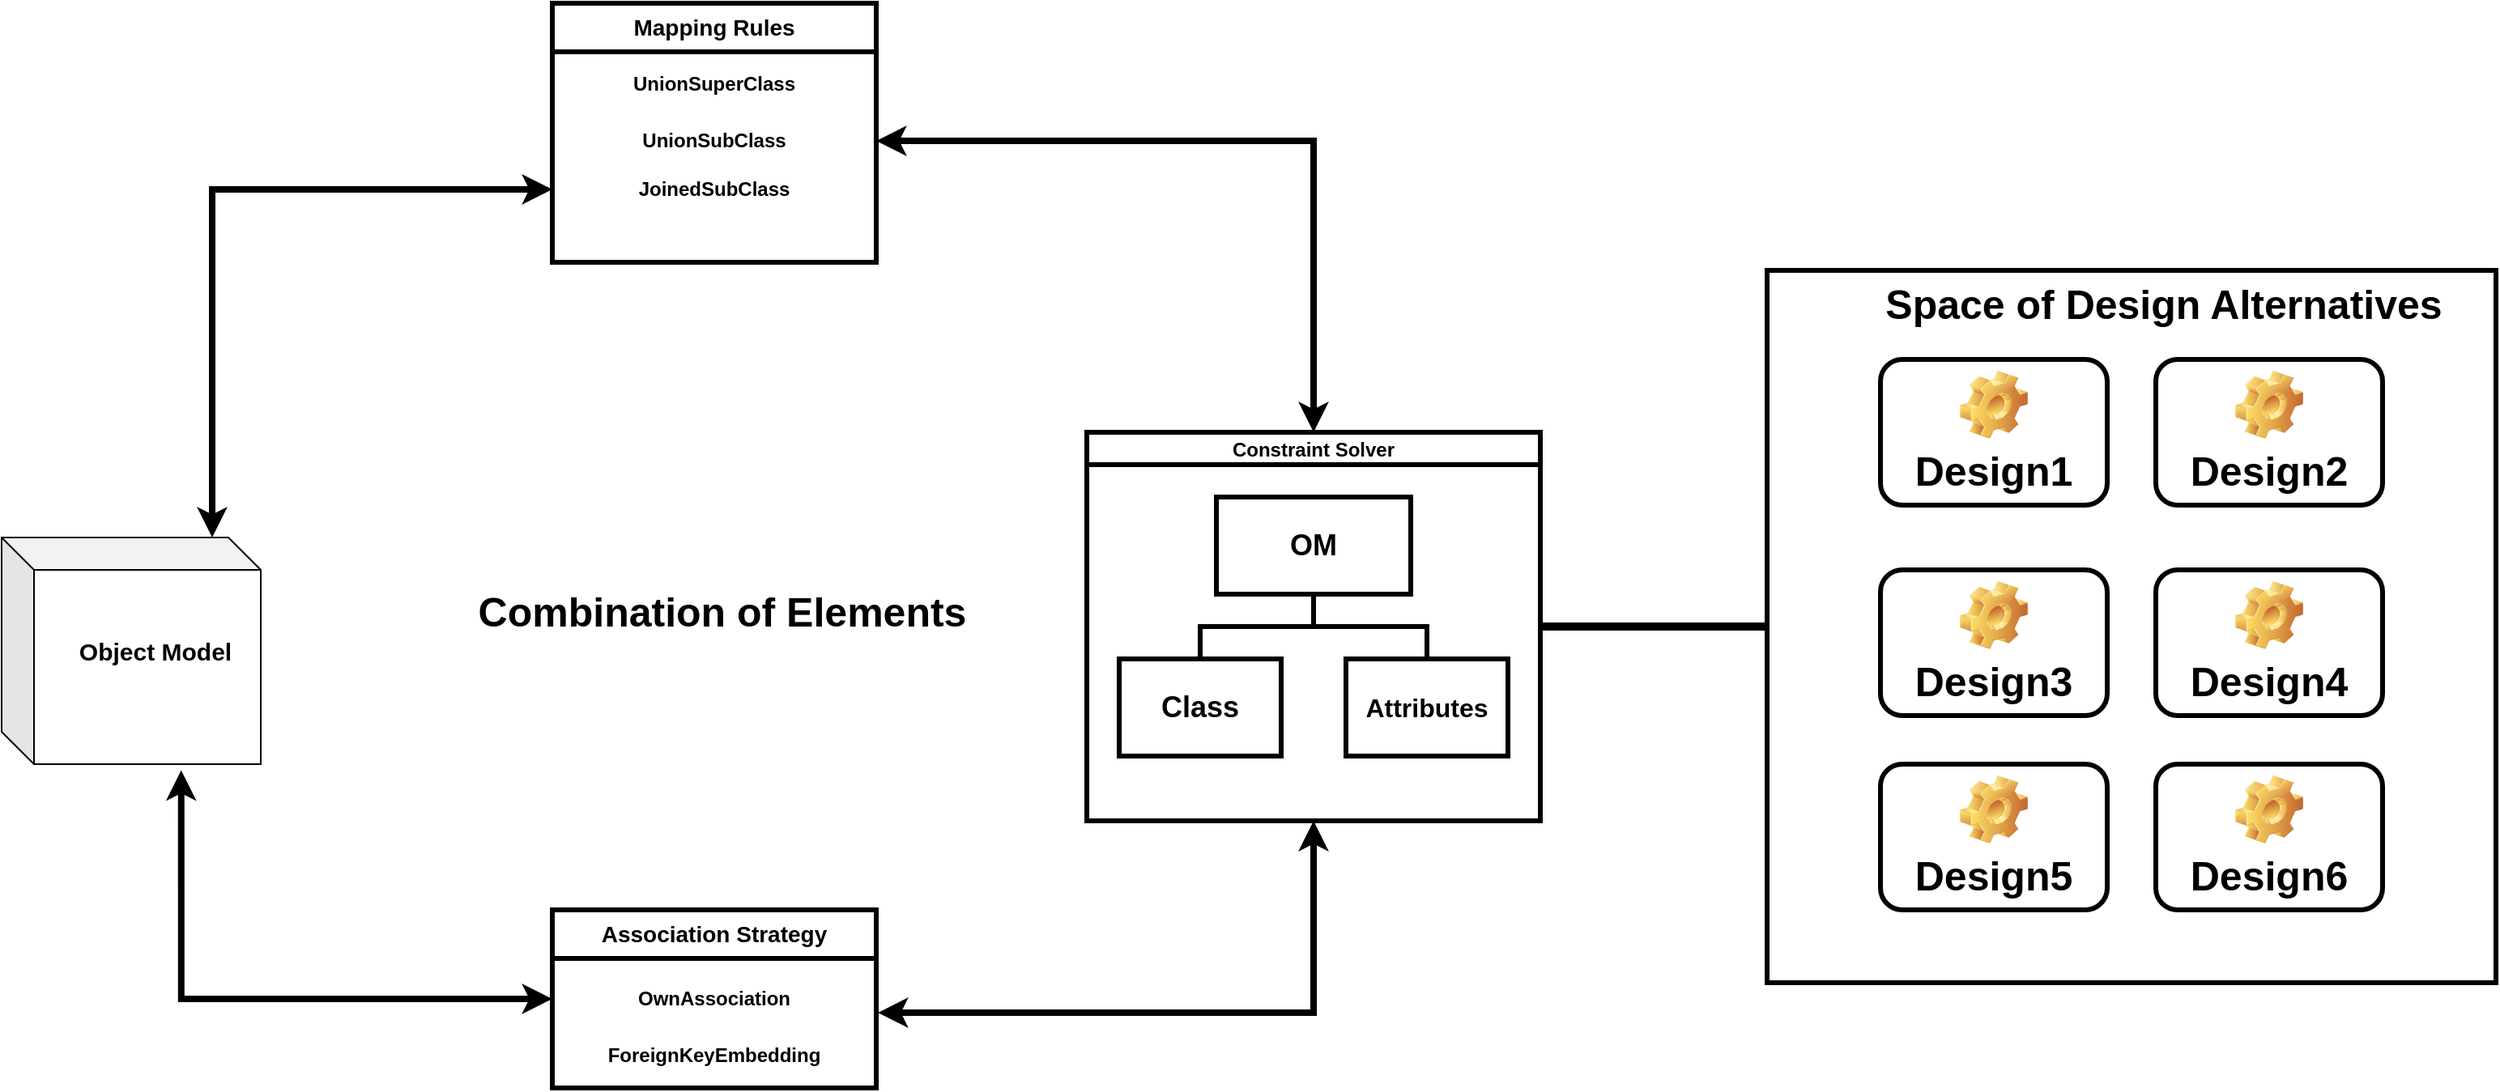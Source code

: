 <mxfile version="20.8.16" type="device"><diagram name="Page-1" id="CaR4069cVY-q7KuOHV2R"><mxGraphModel dx="2654" dy="608" grid="1" gridSize="10" guides="1" tooltips="1" connect="1" arrows="1" fold="1" page="1" pageScale="1" pageWidth="850" pageHeight="1100" math="0" shadow="0"><root><mxCell id="0"/><mxCell id="1" parent="0"/><mxCell id="T5A1Rppu_CLQYlvmEROp-9" value="&lt;b&gt;&lt;font style=&quot;font-size: 25px;&quot;&gt;Combination of Elements&lt;/font&gt;&lt;/b&gt;" style="text;html=1;strokeColor=none;fillColor=none;align=center;verticalAlign=middle;whiteSpace=wrap;rounded=0;fontSize=15;" vertex="1" parent="1"><mxGeometry x="-1380" y="1410" width="330" height="50" as="geometry"/></mxCell><mxCell id="T5A1Rppu_CLQYlvmEROp-10" value="" style="endArrow=classic;startArrow=classic;html=1;rounded=0;fontSize=17;exitX=0;exitY=0;exitDx=130;exitDy=0;strokeWidth=4;exitPerimeter=0;entryX=0;entryY=0.5;entryDx=0;entryDy=0;edgeStyle=orthogonalEdgeStyle;" edge="1" parent="1" source="T5A1Rppu_CLQYlvmEROp-13" target="T5A1Rppu_CLQYlvmEROp-22"><mxGeometry width="50" height="50" relative="1" as="geometry"><mxPoint x="-1412.292" y="1356.563" as="sourcePoint"/><mxPoint x="-1320" y="1230" as="targetPoint"/></mxGeometry></mxCell><mxCell id="T5A1Rppu_CLQYlvmEROp-11" value="" style="endArrow=classic;startArrow=classic;html=1;rounded=0;fontSize=17;exitX=0.693;exitY=1.027;exitDx=0;exitDy=0;strokeWidth=4;exitPerimeter=0;entryX=0;entryY=0.5;entryDx=0;entryDy=0;edgeStyle=orthogonalEdgeStyle;" edge="1" parent="1" source="T5A1Rppu_CLQYlvmEROp-13" target="T5A1Rppu_CLQYlvmEROp-17"><mxGeometry width="50" height="50" relative="1" as="geometry"><mxPoint x="-1436.292" y="1501.417" as="sourcePoint"/><mxPoint x="-1320" y="1570" as="targetPoint"/></mxGeometry></mxCell><mxCell id="T5A1Rppu_CLQYlvmEROp-13" value="" style="shape=cube;whiteSpace=wrap;html=1;boundedLbl=1;backgroundOutline=1;darkOpacity=0.05;darkOpacity2=0.1;" vertex="1" parent="1"><mxGeometry x="-1660" y="1390" width="160" height="140" as="geometry"/></mxCell><mxCell id="T5A1Rppu_CLQYlvmEROp-14" value="&lt;b style=&quot;border-color: var(--border-color); text-align: left; font-size: 14px;&quot;&gt;Association Strategy&lt;/b&gt;" style="swimlane;fontStyle=0;childLayout=stackLayout;horizontal=1;startSize=30;horizontalStack=0;resizeParent=1;resizeParentMax=0;resizeLast=0;collapsible=1;marginBottom=0;whiteSpace=wrap;html=1;strokeWidth=3;" vertex="1" parent="1"><mxGeometry x="-1320" y="1620" width="200" height="110" as="geometry"/></mxCell><mxCell id="T5A1Rppu_CLQYlvmEROp-17" value="&lt;b&gt;OwnAssociation&lt;/b&gt;" style="text;strokeColor=none;fillColor=none;align=center;verticalAlign=middle;spacingLeft=4;spacingRight=4;overflow=hidden;points=[[0,0.5],[1,0.5]];portConstraint=eastwest;rotatable=0;whiteSpace=wrap;html=1;" vertex="1" parent="T5A1Rppu_CLQYlvmEROp-14"><mxGeometry y="30" width="200" height="50" as="geometry"/></mxCell><mxCell id="T5A1Rppu_CLQYlvmEROp-16" value="&lt;div style=&quot;&quot;&gt;&lt;b style=&quot;background-color: initial;&quot;&gt;ForeignKeyEmbedding&lt;/b&gt;&lt;/div&gt;&lt;div style=&quot;&quot;&gt;&lt;br&gt;&lt;/div&gt;" style="text;strokeColor=none;fillColor=none;align=center;verticalAlign=middle;spacingLeft=4;spacingRight=4;overflow=hidden;points=[[0,0.5],[1,0.5]];portConstraint=eastwest;rotatable=0;whiteSpace=wrap;html=1;" vertex="1" parent="T5A1Rppu_CLQYlvmEROp-14"><mxGeometry y="80" width="200" height="30" as="geometry"/></mxCell><mxCell id="T5A1Rppu_CLQYlvmEROp-18" value="&lt;b style=&quot;border-color: var(--border-color); text-align: left; font-size: 14px;&quot;&gt;Mapping Rules&lt;/b&gt;" style="swimlane;fontStyle=0;childLayout=stackLayout;horizontal=1;startSize=30;horizontalStack=0;resizeParent=1;resizeParentMax=0;resizeLast=0;collapsible=1;marginBottom=0;whiteSpace=wrap;html=1;strokeWidth=3;" vertex="1" parent="1"><mxGeometry x="-1320" y="1060" width="200" height="160" as="geometry"/></mxCell><mxCell id="T5A1Rppu_CLQYlvmEROp-19" value="&lt;b&gt;UnionSuperClass&lt;/b&gt;" style="text;strokeColor=none;fillColor=none;align=center;verticalAlign=middle;spacingLeft=4;spacingRight=4;overflow=hidden;points=[[0,0.5],[1,0.5]];portConstraint=eastwest;rotatable=0;whiteSpace=wrap;html=1;" vertex="1" parent="T5A1Rppu_CLQYlvmEROp-18"><mxGeometry y="30" width="200" height="40" as="geometry"/></mxCell><mxCell id="T5A1Rppu_CLQYlvmEROp-21" value="&lt;b&gt;UnionSubClass&lt;/b&gt;" style="text;strokeColor=none;fillColor=none;align=center;verticalAlign=middle;spacingLeft=4;spacingRight=4;overflow=hidden;points=[[0,0.5],[1,0.5]];portConstraint=eastwest;rotatable=0;whiteSpace=wrap;html=1;" vertex="1" parent="T5A1Rppu_CLQYlvmEROp-18"><mxGeometry y="70" width="200" height="30" as="geometry"/></mxCell><mxCell id="T5A1Rppu_CLQYlvmEROp-22" value="&lt;b&gt;JoinedSubClass&lt;/b&gt;" style="text;strokeColor=none;fillColor=none;align=center;verticalAlign=middle;spacingLeft=4;spacingRight=4;overflow=hidden;points=[[0,0.5],[1,0.5]];portConstraint=eastwest;rotatable=0;whiteSpace=wrap;html=1;" vertex="1" parent="T5A1Rppu_CLQYlvmEROp-18"><mxGeometry y="100" width="200" height="30" as="geometry"/></mxCell><mxCell id="T5A1Rppu_CLQYlvmEROp-20" value="&lt;div style=&quot;&quot;&gt;&lt;br&gt;&lt;/div&gt;" style="text;strokeColor=none;fillColor=none;align=center;verticalAlign=middle;spacingLeft=4;spacingRight=4;overflow=hidden;points=[[0,0.5],[1,0.5]];portConstraint=eastwest;rotatable=0;whiteSpace=wrap;html=1;" vertex="1" parent="T5A1Rppu_CLQYlvmEROp-18"><mxGeometry y="130" width="200" height="30" as="geometry"/></mxCell><mxCell id="T5A1Rppu_CLQYlvmEROp-49" style="edgeStyle=elbowEdgeStyle;rounded=0;orthogonalLoop=1;jettySize=auto;html=1;startArrow=none;endArrow=none;entryX=0;entryY=0.5;entryDx=0;entryDy=0;strokeWidth=5;fontSize=25;fontColor=#000000;" edge="1" parent="1" source="T5A1Rppu_CLQYlvmEROp-29" target="T5A1Rppu_CLQYlvmEROp-47"><mxGeometry relative="1" as="geometry"/></mxCell><mxCell id="T5A1Rppu_CLQYlvmEROp-29" value="&#10;&#10;Constraint Solver&#10;&#10;" style="swimlane;startSize=20;horizontal=1;containerType=tree;newEdgeStyle={&quot;edgeStyle&quot;:&quot;elbowEdgeStyle&quot;,&quot;startArrow&quot;:&quot;none&quot;,&quot;endArrow&quot;:&quot;none&quot;};strokeWidth=3;fontColor=#000000;" vertex="1" parent="1"><mxGeometry x="-990" y="1325" width="280" height="240" as="geometry"/></mxCell><mxCell id="T5A1Rppu_CLQYlvmEROp-30" value="" style="edgeStyle=elbowEdgeStyle;elbow=vertical;sourcePerimeterSpacing=0;targetPerimeterSpacing=0;startArrow=none;endArrow=none;rounded=0;curved=0;fontColor=#000000;strokeWidth=3;" edge="1" parent="T5A1Rppu_CLQYlvmEROp-29" source="T5A1Rppu_CLQYlvmEROp-32" target="T5A1Rppu_CLQYlvmEROp-33"><mxGeometry relative="1" as="geometry"/></mxCell><mxCell id="T5A1Rppu_CLQYlvmEROp-31" value="" style="edgeStyle=elbowEdgeStyle;elbow=vertical;sourcePerimeterSpacing=0;targetPerimeterSpacing=0;startArrow=none;endArrow=none;rounded=0;curved=0;fontColor=#000000;strokeWidth=3;" edge="1" parent="T5A1Rppu_CLQYlvmEROp-29" source="T5A1Rppu_CLQYlvmEROp-32" target="T5A1Rppu_CLQYlvmEROp-34"><mxGeometry relative="1" as="geometry"/></mxCell><UserObject label="&lt;b&gt;&lt;font style=&quot;font-size: 18px;&quot;&gt;OM&lt;/font&gt;&lt;/b&gt;" treeRoot="1" id="T5A1Rppu_CLQYlvmEROp-32"><mxCell style="whiteSpace=wrap;html=1;align=center;treeFolding=1;treeMoving=1;newEdgeStyle={&quot;edgeStyle&quot;:&quot;elbowEdgeStyle&quot;,&quot;startArrow&quot;:&quot;none&quot;,&quot;endArrow&quot;:&quot;none&quot;};strokeWidth=3;fontColor=#000000;" vertex="1" parent="T5A1Rppu_CLQYlvmEROp-29"><mxGeometry x="80" y="40" width="120" height="60" as="geometry"/></mxCell></UserObject><mxCell id="T5A1Rppu_CLQYlvmEROp-33" value="&lt;b&gt;&lt;font style=&quot;font-size: 18px;&quot;&gt;Class&lt;/font&gt;&lt;/b&gt;" style="whiteSpace=wrap;html=1;align=center;verticalAlign=middle;treeFolding=1;treeMoving=1;newEdgeStyle={&quot;edgeStyle&quot;:&quot;elbowEdgeStyle&quot;,&quot;startArrow&quot;:&quot;none&quot;,&quot;endArrow&quot;:&quot;none&quot;};strokeWidth=3;fontColor=#000000;" vertex="1" parent="T5A1Rppu_CLQYlvmEROp-29"><mxGeometry x="20" y="140" width="100" height="60" as="geometry"/></mxCell><mxCell id="T5A1Rppu_CLQYlvmEROp-34" value="&lt;b&gt;&lt;font style=&quot;font-size: 16px;&quot;&gt;Attributes&lt;/font&gt;&lt;/b&gt;" style="whiteSpace=wrap;html=1;align=center;verticalAlign=middle;treeFolding=1;treeMoving=1;newEdgeStyle={&quot;edgeStyle&quot;:&quot;elbowEdgeStyle&quot;,&quot;startArrow&quot;:&quot;none&quot;,&quot;endArrow&quot;:&quot;none&quot;};strokeWidth=3;fontColor=#000000;" vertex="1" parent="T5A1Rppu_CLQYlvmEROp-29"><mxGeometry x="160" y="140" width="100" height="60" as="geometry"/></mxCell><mxCell id="T5A1Rppu_CLQYlvmEROp-36" value="" style="endArrow=classic;startArrow=classic;html=1;rounded=0;fontSize=17;exitX=1.005;exitY=0.67;exitDx=0;exitDy=0;strokeWidth=4;exitPerimeter=0;entryX=0.5;entryY=1;entryDx=0;entryDy=0;edgeStyle=orthogonalEdgeStyle;" edge="1" parent="1" source="T5A1Rppu_CLQYlvmEROp-17" target="T5A1Rppu_CLQYlvmEROp-29"><mxGeometry width="50" height="50" relative="1" as="geometry"><mxPoint x="-980" y="1610" as="sourcePoint"/><mxPoint x="-813.95" y="1782.03" as="targetPoint"/></mxGeometry></mxCell><mxCell id="T5A1Rppu_CLQYlvmEROp-37" value="" style="endArrow=classic;startArrow=classic;html=1;rounded=0;fontSize=17;exitX=1;exitY=0.5;exitDx=0;exitDy=0;strokeWidth=4;entryX=0.5;entryY=0;entryDx=0;entryDy=0;edgeStyle=orthogonalEdgeStyle;" edge="1" parent="1" source="T5A1Rppu_CLQYlvmEROp-21" target="T5A1Rppu_CLQYlvmEROp-29"><mxGeometry width="50" height="50" relative="1" as="geometry"><mxPoint x="-1050" y="1275" as="sourcePoint"/><mxPoint x="-850" y="1060" as="targetPoint"/></mxGeometry></mxCell><mxCell id="T5A1Rppu_CLQYlvmEROp-8" value="&lt;b&gt;&lt;font style=&quot;font-size: 15px;&quot;&gt;Object Model&lt;/font&gt;&lt;/b&gt;" style="text;html=1;strokeColor=none;fillColor=none;align=center;verticalAlign=middle;whiteSpace=wrap;rounded=0;" vertex="1" parent="1"><mxGeometry x="-1620" y="1445" width="110" height="30" as="geometry"/></mxCell><mxCell id="T5A1Rppu_CLQYlvmEROp-39" value="Design1" style="label;whiteSpace=wrap;html=1;align=center;verticalAlign=bottom;spacingLeft=0;spacingBottom=4;imageAlign=center;imageVerticalAlign=top;image=img/clipart/Gear_128x128.png;strokeWidth=3;fontSize=25;fontColor=#000000;" vertex="1" parent="1"><mxGeometry x="-500" y="1280" width="140" height="90" as="geometry"/></mxCell><mxCell id="T5A1Rppu_CLQYlvmEROp-40" value="Design3" style="label;whiteSpace=wrap;html=1;align=center;verticalAlign=bottom;spacingLeft=0;spacingBottom=4;imageAlign=center;imageVerticalAlign=top;image=img/clipart/Gear_128x128.png;strokeWidth=3;fontSize=25;fontColor=#000000;" vertex="1" parent="1"><mxGeometry x="-500" y="1410" width="140" height="90" as="geometry"/></mxCell><mxCell id="T5A1Rppu_CLQYlvmEROp-41" value="Design5" style="label;whiteSpace=wrap;html=1;align=center;verticalAlign=bottom;spacingLeft=0;spacingBottom=4;imageAlign=center;imageVerticalAlign=top;image=img/clipart/Gear_128x128.png;strokeWidth=3;fontSize=25;fontColor=#000000;" vertex="1" parent="1"><mxGeometry x="-500" y="1530" width="140" height="90" as="geometry"/></mxCell><mxCell id="T5A1Rppu_CLQYlvmEROp-43" value="Design6" style="label;whiteSpace=wrap;html=1;align=center;verticalAlign=bottom;spacingLeft=0;spacingBottom=4;imageAlign=center;imageVerticalAlign=top;image=img/clipart/Gear_128x128.png;strokeWidth=3;fontSize=25;fontColor=#000000;" vertex="1" parent="1"><mxGeometry x="-330" y="1530" width="140" height="90" as="geometry"/></mxCell><mxCell id="T5A1Rppu_CLQYlvmEROp-44" value="Design4" style="label;whiteSpace=wrap;html=1;align=center;verticalAlign=bottom;spacingLeft=0;spacingBottom=4;imageAlign=center;imageVerticalAlign=top;image=img/clipart/Gear_128x128.png;strokeWidth=3;fontSize=25;fontColor=#000000;" vertex="1" parent="1"><mxGeometry x="-330" y="1410" width="140" height="90" as="geometry"/></mxCell><mxCell id="T5A1Rppu_CLQYlvmEROp-45" value="Design2" style="label;whiteSpace=wrap;html=1;align=center;verticalAlign=bottom;spacingLeft=0;spacingBottom=4;imageAlign=center;imageVerticalAlign=top;image=img/clipart/Gear_128x128.png;strokeWidth=3;fontSize=25;fontColor=#000000;" vertex="1" parent="1"><mxGeometry x="-330" y="1280" width="140" height="90" as="geometry"/></mxCell><mxCell id="T5A1Rppu_CLQYlvmEROp-47" value="" style="rounded=0;whiteSpace=wrap;html=1;strokeWidth=3;fontSize=25;fontColor=#000000;fillColor=none;" vertex="1" parent="1"><mxGeometry x="-570" y="1225" width="450" height="440" as="geometry"/></mxCell><mxCell id="T5A1Rppu_CLQYlvmEROp-48" value="&lt;b&gt;Space of Design Alternatives&lt;/b&gt;" style="text;html=1;strokeColor=none;fillColor=none;align=center;verticalAlign=middle;whiteSpace=wrap;rounded=0;fontSize=25;fontColor=#000000;" vertex="1" parent="1"><mxGeometry x="-510" y="1230" width="370" height="30" as="geometry"/></mxCell></root></mxGraphModel></diagram></mxfile>